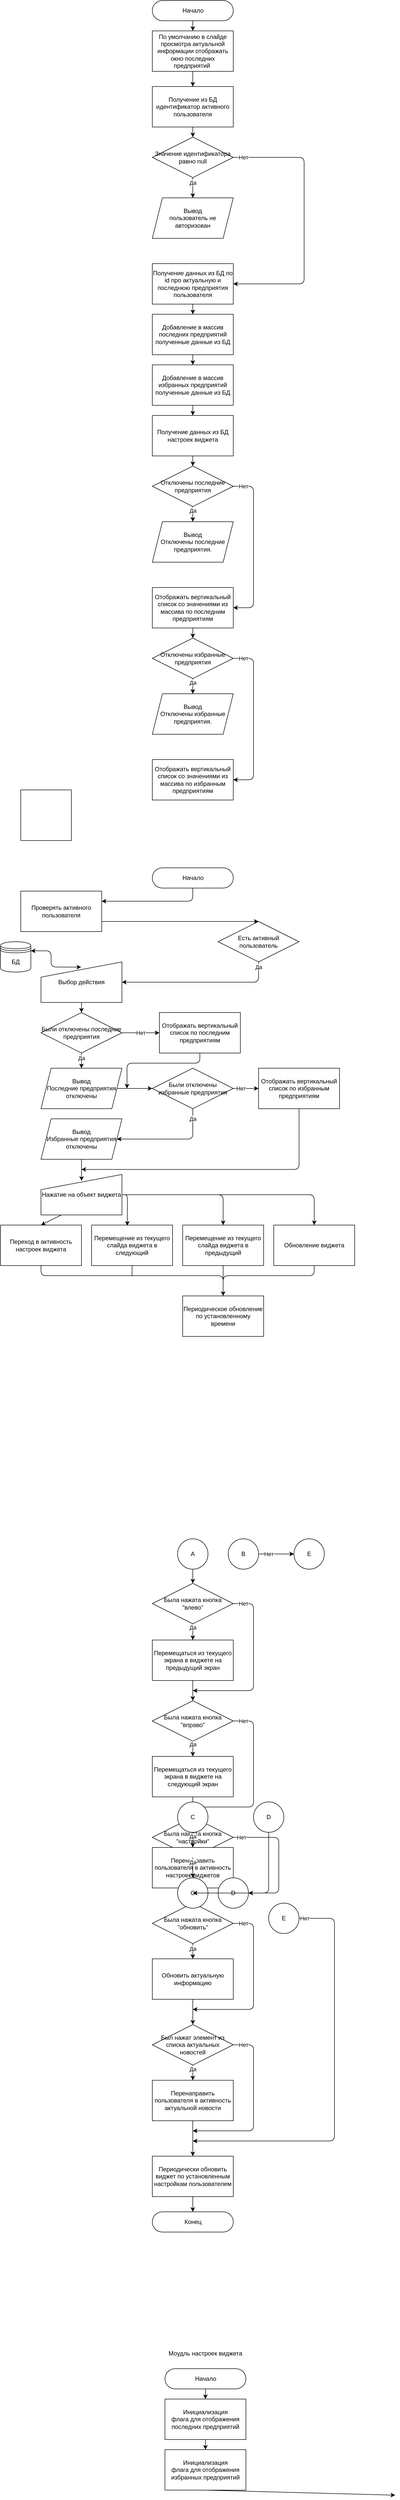 <mxfile version="14.5.8" type="github">
  <diagram id="v8FJ9KeOEFhYo0yKaHKQ" name="Page-1">
    <mxGraphModel dx="1038" dy="580" grid="1" gridSize="10" guides="1" tooltips="1" connect="1" arrows="1" fold="1" page="1" pageScale="1" pageWidth="827" pageHeight="1169" math="0" shadow="0">
      <root>
        <mxCell id="0" />
        <mxCell id="1" parent="0" />
        <mxCell id="jtxJzJimyHoa9bIYIyS_-1" value="Начало" style="html=1;dashed=0;whitespace=wrap;shape=mxgraph.dfd.start" parent="1" vertex="1">
          <mxGeometry x="320" y="40" width="160" height="40" as="geometry" />
        </mxCell>
        <mxCell id="jtxJzJimyHoa9bIYIyS_-3" value="" style="endArrow=classic;html=1;exitX=0.5;exitY=0.5;exitDx=0;exitDy=20;exitPerimeter=0;entryX=0.5;entryY=0;entryDx=0;entryDy=0;" parent="1" source="jtxJzJimyHoa9bIYIyS_-1" target="jtxJzJimyHoa9bIYIyS_-17" edge="1">
          <mxGeometry width="50" height="50" relative="1" as="geometry">
            <mxPoint x="390" y="220" as="sourcePoint" />
            <mxPoint x="400" y="130" as="targetPoint" />
          </mxGeometry>
        </mxCell>
        <mxCell id="jtxJzJimyHoa9bIYIyS_-4" value="Получение из БД идентификатор активного пользователя" style="rounded=0;whiteSpace=wrap;html=1;" parent="1" vertex="1">
          <mxGeometry x="320" y="210" width="160" height="80" as="geometry" />
        </mxCell>
        <mxCell id="jtxJzJimyHoa9bIYIyS_-5" value="Значение идентификатора равно null" style="rhombus;whiteSpace=wrap;html=1;" parent="1" vertex="1">
          <mxGeometry x="320" y="310" width="160" height="80" as="geometry" />
        </mxCell>
        <mxCell id="jtxJzJimyHoa9bIYIyS_-6" value="" style="endArrow=classic;html=1;exitX=0.5;exitY=1;exitDx=0;exitDy=0;entryX=0.5;entryY=0;entryDx=0;entryDy=0;" parent="1" source="jtxJzJimyHoa9bIYIyS_-4" target="jtxJzJimyHoa9bIYIyS_-5" edge="1">
          <mxGeometry width="50" height="50" relative="1" as="geometry">
            <mxPoint x="390" y="320" as="sourcePoint" />
            <mxPoint x="440" y="270" as="targetPoint" />
          </mxGeometry>
        </mxCell>
        <mxCell id="jtxJzJimyHoa9bIYIyS_-15" value="" style="endArrow=classic;html=1;exitX=0.5;exitY=1;exitDx=0;exitDy=0;entryX=0.5;entryY=0;entryDx=0;entryDy=0;" parent="1" source="jtxJzJimyHoa9bIYIyS_-5" target="jtxJzJimyHoa9bIYIyS_-20" edge="1">
          <mxGeometry relative="1" as="geometry">
            <mxPoint x="460" y="420" as="sourcePoint" />
            <mxPoint x="400" y="430" as="targetPoint" />
          </mxGeometry>
        </mxCell>
        <mxCell id="jtxJzJimyHoa9bIYIyS_-16" value="Да" style="edgeLabel;resizable=0;html=1;align=center;verticalAlign=middle;" parent="jtxJzJimyHoa9bIYIyS_-15" connectable="0" vertex="1">
          <mxGeometry relative="1" as="geometry">
            <mxPoint y="-10" as="offset" />
          </mxGeometry>
        </mxCell>
        <mxCell id="jtxJzJimyHoa9bIYIyS_-17" value="По умолчанию в слайде просмотра актуальной информации отображать окно последних предприятий&amp;nbsp;" style="rounded=0;whiteSpace=wrap;html=1;" parent="1" vertex="1">
          <mxGeometry x="320" y="100" width="160" height="80" as="geometry" />
        </mxCell>
        <mxCell id="jtxJzJimyHoa9bIYIyS_-18" value="" style="endArrow=classic;html=1;exitX=0.5;exitY=1;exitDx=0;exitDy=0;entryX=0.5;entryY=0;entryDx=0;entryDy=0;" parent="1" source="jtxJzJimyHoa9bIYIyS_-17" target="jtxJzJimyHoa9bIYIyS_-4" edge="1">
          <mxGeometry width="50" height="50" relative="1" as="geometry">
            <mxPoint x="390" y="280" as="sourcePoint" />
            <mxPoint x="440" y="230" as="targetPoint" />
          </mxGeometry>
        </mxCell>
        <mxCell id="jtxJzJimyHoa9bIYIyS_-20" value="Вывод&lt;br&gt;пользователь не авторизован" style="shape=parallelogram;perimeter=parallelogramPerimeter;whiteSpace=wrap;html=1;fixedSize=1;" parent="1" vertex="1">
          <mxGeometry x="320" y="430" width="160" height="80" as="geometry" />
        </mxCell>
        <mxCell id="jtxJzJimyHoa9bIYIyS_-21" value="Нет" style="endArrow=classic;html=1;exitX=1;exitY=0.5;exitDx=0;exitDy=0;entryX=1;entryY=0.5;entryDx=0;entryDy=0;" parent="1" source="jtxJzJimyHoa9bIYIyS_-5" target="jtxJzJimyHoa9bIYIyS_-22" edge="1">
          <mxGeometry x="-0.924" width="50" height="50" relative="1" as="geometry">
            <mxPoint x="620" y="330" as="sourcePoint" />
            <mxPoint x="500" y="610" as="targetPoint" />
            <Array as="points">
              <mxPoint x="620" y="350" />
              <mxPoint x="620" y="600" />
            </Array>
            <mxPoint as="offset" />
          </mxGeometry>
        </mxCell>
        <mxCell id="jtxJzJimyHoa9bIYIyS_-22" value="Получение данных из БД по id про актуальную и последнюю предприятия пользователя" style="rounded=0;whiteSpace=wrap;html=1;" parent="1" vertex="1">
          <mxGeometry x="320" y="560" width="160" height="80" as="geometry" />
        </mxCell>
        <mxCell id="jtxJzJimyHoa9bIYIyS_-23" value="Добавление в массив последних предприятий полученные данные из БД" style="rounded=0;whiteSpace=wrap;html=1;" parent="1" vertex="1">
          <mxGeometry x="320" y="660" width="160" height="80" as="geometry" />
        </mxCell>
        <mxCell id="jtxJzJimyHoa9bIYIyS_-24" value="" style="endArrow=classic;html=1;exitX=0.5;exitY=1;exitDx=0;exitDy=0;entryX=0.5;entryY=0;entryDx=0;entryDy=0;" parent="1" source="jtxJzJimyHoa9bIYIyS_-22" target="jtxJzJimyHoa9bIYIyS_-23" edge="1">
          <mxGeometry width="50" height="50" relative="1" as="geometry">
            <mxPoint x="390" y="730" as="sourcePoint" />
            <mxPoint x="440" y="680" as="targetPoint" />
          </mxGeometry>
        </mxCell>
        <mxCell id="jtxJzJimyHoa9bIYIyS_-25" value="Добавление в массив избранных предприятий полученные данные из БД" style="rounded=0;whiteSpace=wrap;html=1;" parent="1" vertex="1">
          <mxGeometry x="320" y="760" width="160" height="80" as="geometry" />
        </mxCell>
        <mxCell id="jtxJzJimyHoa9bIYIyS_-26" value="" style="endArrow=classic;html=1;exitX=0.5;exitY=1;exitDx=0;exitDy=0;entryX=0.5;entryY=0;entryDx=0;entryDy=0;" parent="1" source="jtxJzJimyHoa9bIYIyS_-23" target="jtxJzJimyHoa9bIYIyS_-25" edge="1">
          <mxGeometry width="50" height="50" relative="1" as="geometry">
            <mxPoint x="390" y="730" as="sourcePoint" />
            <mxPoint x="440" y="680" as="targetPoint" />
          </mxGeometry>
        </mxCell>
        <mxCell id="jtxJzJimyHoa9bIYIyS_-27" value="Получение данных из БД настроек виджета" style="rounded=0;whiteSpace=wrap;html=1;" parent="1" vertex="1">
          <mxGeometry x="320" y="860" width="160" height="80" as="geometry" />
        </mxCell>
        <mxCell id="jtxJzJimyHoa9bIYIyS_-28" value="" style="endArrow=classic;html=1;exitX=0.5;exitY=1;exitDx=0;exitDy=0;entryX=0.5;entryY=0;entryDx=0;entryDy=0;" parent="1" source="jtxJzJimyHoa9bIYIyS_-25" target="jtxJzJimyHoa9bIYIyS_-27" edge="1">
          <mxGeometry width="50" height="50" relative="1" as="geometry">
            <mxPoint x="390" y="820" as="sourcePoint" />
            <mxPoint x="440" y="770" as="targetPoint" />
          </mxGeometry>
        </mxCell>
        <mxCell id="jtxJzJimyHoa9bIYIyS_-29" value="Отключены последние предприятия" style="rhombus;whiteSpace=wrap;html=1;" parent="1" vertex="1">
          <mxGeometry x="320" y="960" width="160" height="80" as="geometry" />
        </mxCell>
        <mxCell id="jtxJzJimyHoa9bIYIyS_-30" value="" style="endArrow=classic;html=1;entryX=0.5;entryY=0;entryDx=0;entryDy=0;exitX=0.5;exitY=1;exitDx=0;exitDy=0;" parent="1" source="jtxJzJimyHoa9bIYIyS_-27" target="jtxJzJimyHoa9bIYIyS_-29" edge="1">
          <mxGeometry width="50" height="50" relative="1" as="geometry">
            <mxPoint x="390" y="920" as="sourcePoint" />
            <mxPoint x="440" y="870" as="targetPoint" />
          </mxGeometry>
        </mxCell>
        <mxCell id="jtxJzJimyHoa9bIYIyS_-31" value="Да" style="endArrow=classic;html=1;exitX=0.5;exitY=1;exitDx=0;exitDy=0;entryX=0.5;entryY=0;entryDx=0;entryDy=0;" parent="1" source="jtxJzJimyHoa9bIYIyS_-29" target="jtxJzJimyHoa9bIYIyS_-32" edge="1">
          <mxGeometry x="-0.5" width="50" height="50" relative="1" as="geometry">
            <mxPoint x="390" y="1120" as="sourcePoint" />
            <mxPoint x="400" y="1070" as="targetPoint" />
            <mxPoint as="offset" />
          </mxGeometry>
        </mxCell>
        <mxCell id="jtxJzJimyHoa9bIYIyS_-32" value="Вывод&lt;br&gt;Отключены последние предприятия." style="shape=parallelogram;perimeter=parallelogramPerimeter;whiteSpace=wrap;html=1;fixedSize=1;" parent="1" vertex="1">
          <mxGeometry x="320" y="1070" width="160" height="80" as="geometry" />
        </mxCell>
        <mxCell id="jtxJzJimyHoa9bIYIyS_-34" value="Нет" style="endArrow=classic;html=1;exitX=1;exitY=0.5;exitDx=0;exitDy=0;entryX=1;entryY=0.5;entryDx=0;entryDy=0;" parent="1" source="jtxJzJimyHoa9bIYIyS_-29" target="jtxJzJimyHoa9bIYIyS_-35" edge="1">
          <mxGeometry x="-0.875" width="50" height="50" relative="1" as="geometry">
            <mxPoint x="390" y="1200" as="sourcePoint" />
            <mxPoint x="570" y="1200" as="targetPoint" />
            <Array as="points">
              <mxPoint x="520" y="1000" />
              <mxPoint x="520" y="1240" />
            </Array>
            <mxPoint as="offset" />
          </mxGeometry>
        </mxCell>
        <mxCell id="jtxJzJimyHoa9bIYIyS_-35" value="Отображать вертикальный список со значениями из массива по последним предприятиям" style="rounded=0;whiteSpace=wrap;html=1;" parent="1" vertex="1">
          <mxGeometry x="320" y="1200" width="160" height="80" as="geometry" />
        </mxCell>
        <mxCell id="jtxJzJimyHoa9bIYIyS_-36" value="Отключены избранные предприятия" style="rhombus;whiteSpace=wrap;html=1;" parent="1" vertex="1">
          <mxGeometry x="320" y="1300" width="160" height="80" as="geometry" />
        </mxCell>
        <mxCell id="jtxJzJimyHoa9bIYIyS_-37" value="Да" style="endArrow=classic;html=1;exitX=0.5;exitY=1;exitDx=0;exitDy=0;entryX=0.5;entryY=0;entryDx=0;entryDy=0;" parent="1" source="jtxJzJimyHoa9bIYIyS_-36" target="jtxJzJimyHoa9bIYIyS_-38" edge="1">
          <mxGeometry x="-0.5" width="50" height="50" relative="1" as="geometry">
            <mxPoint x="384" y="1460" as="sourcePoint" />
            <mxPoint x="394" y="1410" as="targetPoint" />
            <mxPoint as="offset" />
          </mxGeometry>
        </mxCell>
        <mxCell id="jtxJzJimyHoa9bIYIyS_-38" value="Вывод&lt;br&gt;Отключены избранные предприятия." style="shape=parallelogram;perimeter=parallelogramPerimeter;whiteSpace=wrap;html=1;fixedSize=1;" parent="1" vertex="1">
          <mxGeometry x="320" y="1410" width="160" height="80" as="geometry" />
        </mxCell>
        <mxCell id="jtxJzJimyHoa9bIYIyS_-39" value="Нет" style="endArrow=classic;html=1;exitX=1;exitY=0.5;exitDx=0;exitDy=0;entryX=1;entryY=0.5;entryDx=0;entryDy=0;" parent="1" source="jtxJzJimyHoa9bIYIyS_-36" target="jtxJzJimyHoa9bIYIyS_-40" edge="1">
          <mxGeometry x="-0.875" width="50" height="50" relative="1" as="geometry">
            <mxPoint x="384" y="1540" as="sourcePoint" />
            <mxPoint x="564" y="1540" as="targetPoint" />
            <Array as="points">
              <mxPoint x="520" y="1340" />
              <mxPoint x="520" y="1580" />
            </Array>
            <mxPoint as="offset" />
          </mxGeometry>
        </mxCell>
        <mxCell id="jtxJzJimyHoa9bIYIyS_-40" value="Отображать вертикальный список со значениями из массива по избранным предприятиям" style="rounded=0;whiteSpace=wrap;html=1;" parent="1" vertex="1">
          <mxGeometry x="320" y="1540" width="160" height="80" as="geometry" />
        </mxCell>
        <mxCell id="jtxJzJimyHoa9bIYIyS_-42" value="" style="endArrow=classic;html=1;exitX=0.5;exitY=1;exitDx=0;exitDy=0;entryX=0.5;entryY=0;entryDx=0;entryDy=0;" parent="1" source="jtxJzJimyHoa9bIYIyS_-35" target="jtxJzJimyHoa9bIYIyS_-36" edge="1">
          <mxGeometry width="50" height="50" relative="1" as="geometry">
            <mxPoint x="390" y="1210" as="sourcePoint" />
            <mxPoint x="440" y="1160" as="targetPoint" />
          </mxGeometry>
        </mxCell>
        <mxCell id="ldOHBHb1seFjtn3JPX3D-1" value="Начало" style="html=1;dashed=0;whitespace=wrap;shape=mxgraph.dfd.start" parent="1" vertex="1">
          <mxGeometry x="320" y="1754" width="160" height="40" as="geometry" />
        </mxCell>
        <mxCell id="ldOHBHb1seFjtn3JPX3D-2" value="" style="endArrow=classic;html=1;exitX=0.5;exitY=0.5;exitDx=0;exitDy=20;exitPerimeter=0;entryX=1;entryY=0.25;entryDx=0;entryDy=0;" parent="1" source="ldOHBHb1seFjtn3JPX3D-1" target="ldOHBHb1seFjtn3JPX3D-3" edge="1">
          <mxGeometry width="50" height="50" relative="1" as="geometry">
            <mxPoint x="390" y="2040" as="sourcePoint" />
            <mxPoint x="400" y="1820" as="targetPoint" />
            <Array as="points">
              <mxPoint x="400" y="1820" />
            </Array>
          </mxGeometry>
        </mxCell>
        <mxCell id="ldOHBHb1seFjtn3JPX3D-3" value="Проверять активного пользователя" style="rounded=0;whiteSpace=wrap;html=1;" parent="1" vertex="1">
          <mxGeometry x="60" y="1800" width="160" height="80" as="geometry" />
        </mxCell>
        <mxCell id="ldOHBHb1seFjtn3JPX3D-4" value="Есть активный пользователь" style="rhombus;whiteSpace=wrap;html=1;" parent="1" vertex="1">
          <mxGeometry x="450" y="1860" width="160" height="80" as="geometry" />
        </mxCell>
        <mxCell id="ldOHBHb1seFjtn3JPX3D-5" value="" style="endArrow=classic;html=1;exitX=1;exitY=0.75;exitDx=0;exitDy=0;entryX=0.5;entryY=0;entryDx=0;entryDy=0;" parent="1" source="ldOHBHb1seFjtn3JPX3D-3" target="ldOHBHb1seFjtn3JPX3D-4" edge="1">
          <mxGeometry width="50" height="50" relative="1" as="geometry">
            <mxPoint x="350" y="2020" as="sourcePoint" />
            <mxPoint x="400" y="1970" as="targetPoint" />
          </mxGeometry>
        </mxCell>
        <mxCell id="ldOHBHb1seFjtn3JPX3D-6" value="Да" style="endArrow=classic;html=1;exitX=0.5;exitY=1;exitDx=0;exitDy=0;entryX=1;entryY=0.5;entryDx=0;entryDy=0;" parent="1" source="ldOHBHb1seFjtn3JPX3D-4" target="ldOHBHb1seFjtn3JPX3D-86" edge="1">
          <mxGeometry x="-0.935" width="50" height="50" relative="1" as="geometry">
            <mxPoint x="350" y="2120" as="sourcePoint" />
            <mxPoint x="530" y="1970" as="targetPoint" />
            <Array as="points">
              <mxPoint x="530" y="1980" />
            </Array>
            <mxPoint as="offset" />
          </mxGeometry>
        </mxCell>
        <mxCell id="ldOHBHb1seFjtn3JPX3D-14" value="Была нажата кнопка &quot;влево&quot;" style="rhombus;whiteSpace=wrap;html=1;" parent="1" vertex="1">
          <mxGeometry x="320" y="3168" width="160" height="80" as="geometry" />
        </mxCell>
        <mxCell id="ldOHBHb1seFjtn3JPX3D-17" value="Да" style="endArrow=classic;html=1;exitX=0.5;exitY=1;exitDx=0;exitDy=0;entryX=0.5;entryY=0;entryDx=0;entryDy=0;" parent="1" source="ldOHBHb1seFjtn3JPX3D-14" target="ldOHBHb1seFjtn3JPX3D-18" edge="1">
          <mxGeometry x="-0.6" width="50" height="50" relative="1" as="geometry">
            <mxPoint x="410" y="3150" as="sourcePoint" />
            <mxPoint x="400" y="3280" as="targetPoint" />
            <mxPoint as="offset" />
          </mxGeometry>
        </mxCell>
        <mxCell id="ldOHBHb1seFjtn3JPX3D-18" value="Перемещаться из текущего экрана в виджете на предыдущий экран" style="rounded=0;whiteSpace=wrap;html=1;" parent="1" vertex="1">
          <mxGeometry x="320" y="3280" width="160" height="80" as="geometry" />
        </mxCell>
        <mxCell id="ldOHBHb1seFjtn3JPX3D-20" value="Нет" style="endArrow=classic;html=1;exitX=1;exitY=0.5;exitDx=0;exitDy=0;" parent="1" source="ldOHBHb1seFjtn3JPX3D-14" edge="1">
          <mxGeometry x="-0.883" width="50" height="50" relative="1" as="geometry">
            <mxPoint x="350" y="3480" as="sourcePoint" />
            <mxPoint x="400" y="3380" as="targetPoint" />
            <Array as="points">
              <mxPoint x="520" y="3208" />
              <mxPoint x="520" y="3380" />
            </Array>
            <mxPoint as="offset" />
          </mxGeometry>
        </mxCell>
        <mxCell id="ldOHBHb1seFjtn3JPX3D-21" value="" style="endArrow=classic;html=1;exitX=0.5;exitY=1;exitDx=0;exitDy=0;entryX=0.5;entryY=0;entryDx=0;entryDy=0;" parent="1" source="ldOHBHb1seFjtn3JPX3D-18" target="ldOHBHb1seFjtn3JPX3D-22" edge="1">
          <mxGeometry width="50" height="50" relative="1" as="geometry">
            <mxPoint x="350" y="3480" as="sourcePoint" />
            <mxPoint x="400" y="3410" as="targetPoint" />
          </mxGeometry>
        </mxCell>
        <mxCell id="ldOHBHb1seFjtn3JPX3D-22" value="Была нажата кнопка &quot;вправо&quot;" style="rhombus;whiteSpace=wrap;html=1;" parent="1" vertex="1">
          <mxGeometry x="320" y="3400" width="160" height="80" as="geometry" />
        </mxCell>
        <mxCell id="ldOHBHb1seFjtn3JPX3D-23" value="Да" style="endArrow=classic;html=1;exitX=0.5;exitY=1;exitDx=0;exitDy=0;entryX=0.5;entryY=0;entryDx=0;entryDy=0;" parent="1" source="ldOHBHb1seFjtn3JPX3D-22" target="ldOHBHb1seFjtn3JPX3D-24" edge="1">
          <mxGeometry x="-0.6" width="50" height="50" relative="1" as="geometry">
            <mxPoint x="410" y="3258" as="sourcePoint" />
            <mxPoint x="400" y="3510" as="targetPoint" />
            <mxPoint as="offset" />
          </mxGeometry>
        </mxCell>
        <mxCell id="ldOHBHb1seFjtn3JPX3D-24" value="Перемещаться из текущего экрана в виджете на следующий экран" style="rounded=0;whiteSpace=wrap;html=1;" parent="1" vertex="1">
          <mxGeometry x="320" y="3510" width="160" height="80" as="geometry" />
        </mxCell>
        <mxCell id="ldOHBHb1seFjtn3JPX3D-25" value="Нет" style="endArrow=classic;html=1;exitX=1;exitY=0.5;exitDx=0;exitDy=0;" parent="1" source="ldOHBHb1seFjtn3JPX3D-22" edge="1">
          <mxGeometry x="-0.883" width="50" height="50" relative="1" as="geometry">
            <mxPoint x="494" y="3560" as="sourcePoint" />
            <mxPoint x="400" y="3610" as="targetPoint" />
            <Array as="points">
              <mxPoint x="520" y="3440" />
              <mxPoint x="520" y="3610" />
            </Array>
            <mxPoint as="offset" />
          </mxGeometry>
        </mxCell>
        <mxCell id="ldOHBHb1seFjtn3JPX3D-26" value="" style="endArrow=classic;html=1;exitX=0.5;exitY=1;exitDx=0;exitDy=0;entryX=0.5;entryY=0;entryDx=0;entryDy=0;" parent="1" source="ldOHBHb1seFjtn3JPX3D-24" target="ldOHBHb1seFjtn3JPX3D-27" edge="1">
          <mxGeometry width="50" height="50" relative="1" as="geometry">
            <mxPoint x="414" y="3700" as="sourcePoint" />
            <mxPoint x="400" y="3630" as="targetPoint" />
          </mxGeometry>
        </mxCell>
        <mxCell id="ldOHBHb1seFjtn3JPX3D-27" value="Была нажата кнопка &quot;настройки&quot;" style="rhombus;whiteSpace=wrap;html=1;" parent="1" vertex="1">
          <mxGeometry x="320" y="3630" width="160" height="80" as="geometry" />
        </mxCell>
        <mxCell id="ldOHBHb1seFjtn3JPX3D-28" value="Да" style="endArrow=classic;html=1;entryX=0.5;entryY=0;entryDx=0;entryDy=0;exitX=0.5;exitY=1;exitDx=0;exitDy=0;" parent="1" source="ldOHBHb1seFjtn3JPX3D-71" target="ldOHBHb1seFjtn3JPX3D-29" edge="1">
          <mxGeometry x="-0.5" width="50" height="50" relative="1" as="geometry">
            <mxPoint x="400" y="3620" as="sourcePoint" />
            <mxPoint x="400" y="3470" as="targetPoint" />
            <mxPoint as="offset" />
          </mxGeometry>
        </mxCell>
        <mxCell id="ldOHBHb1seFjtn3JPX3D-29" value="Перенаправить пользователя в активность настроек виджетов" style="rounded=0;whiteSpace=wrap;html=1;" parent="1" vertex="1">
          <mxGeometry x="320" y="3690" width="160" height="80" as="geometry" />
        </mxCell>
        <mxCell id="ldOHBHb1seFjtn3JPX3D-30" value="Нет" style="endArrow=classic;html=1;exitX=1;exitY=0.5;exitDx=0;exitDy=0;entryX=1;entryY=0.5;entryDx=0;entryDy=0;" parent="1" source="ldOHBHb1seFjtn3JPX3D-27" target="ldOHBHb1seFjtn3JPX3D-70" edge="1">
          <mxGeometry x="-0.879" width="50" height="50" relative="1" as="geometry">
            <mxPoint x="350" y="3900" as="sourcePoint" />
            <mxPoint x="560" y="3850" as="targetPoint" />
            <Array as="points">
              <mxPoint x="570" y="3670" />
              <mxPoint x="570" y="3780" />
            </Array>
            <mxPoint as="offset" />
          </mxGeometry>
        </mxCell>
        <mxCell id="ldOHBHb1seFjtn3JPX3D-33" value="Была нажата кнопка &quot;обновить&quot;" style="rhombus;whiteSpace=wrap;html=1;" parent="1" vertex="1">
          <mxGeometry x="320" y="3800" width="160" height="80" as="geometry" />
        </mxCell>
        <mxCell id="ldOHBHb1seFjtn3JPX3D-34" value="Да" style="endArrow=classic;html=1;exitX=0.5;exitY=1;exitDx=0;exitDy=0;entryX=0.5;entryY=0;entryDx=0;entryDy=0;" parent="1" source="ldOHBHb1seFjtn3JPX3D-33" target="ldOHBHb1seFjtn3JPX3D-35" edge="1">
          <mxGeometry x="-0.333" width="50" height="50" relative="1" as="geometry">
            <mxPoint x="350" y="3930" as="sourcePoint" />
            <mxPoint x="400" y="3930" as="targetPoint" />
            <mxPoint as="offset" />
          </mxGeometry>
        </mxCell>
        <mxCell id="ldOHBHb1seFjtn3JPX3D-35" value="Обновить актуальную информацию" style="rounded=0;whiteSpace=wrap;html=1;" parent="1" vertex="1">
          <mxGeometry x="320" y="3910" width="160" height="80" as="geometry" />
        </mxCell>
        <mxCell id="ldOHBHb1seFjtn3JPX3D-36" value="" style="endArrow=classic;html=1;exitX=0.5;exitY=1;exitDx=0;exitDy=0;entryX=0.5;entryY=0;entryDx=0;entryDy=0;" parent="1" source="ldOHBHb1seFjtn3JPX3D-35" target="ldOHBHb1seFjtn3JPX3D-38" edge="1">
          <mxGeometry width="50" height="50" relative="1" as="geometry">
            <mxPoint x="350" y="4040" as="sourcePoint" />
            <mxPoint x="400" y="4040" as="targetPoint" />
          </mxGeometry>
        </mxCell>
        <mxCell id="ldOHBHb1seFjtn3JPX3D-37" value="Нет" style="endArrow=classic;html=1;exitX=1;exitY=0.5;exitDx=0;exitDy=0;" parent="1" source="ldOHBHb1seFjtn3JPX3D-33" edge="1">
          <mxGeometry x="-0.879" width="50" height="50" relative="1" as="geometry">
            <mxPoint x="590" y="3975" as="sourcePoint" />
            <mxPoint x="400" y="4010" as="targetPoint" />
            <Array as="points">
              <mxPoint x="520" y="3840" />
              <mxPoint x="520" y="4010" />
            </Array>
            <mxPoint as="offset" />
          </mxGeometry>
        </mxCell>
        <mxCell id="ldOHBHb1seFjtn3JPX3D-38" value="Был нажат элемент из списка актуальных новостей" style="rhombus;whiteSpace=wrap;html=1;" parent="1" vertex="1">
          <mxGeometry x="320" y="4040" width="160" height="80" as="geometry" />
        </mxCell>
        <mxCell id="ldOHBHb1seFjtn3JPX3D-39" value="Да" style="endArrow=classic;html=1;exitX=0.5;exitY=1;exitDx=0;exitDy=0;entryX=0.5;entryY=0;entryDx=0;entryDy=0;" parent="1" source="ldOHBHb1seFjtn3JPX3D-38" target="ldOHBHb1seFjtn3JPX3D-40" edge="1">
          <mxGeometry x="-0.5" width="50" height="50" relative="1" as="geometry">
            <mxPoint x="350" y="4130" as="sourcePoint" />
            <mxPoint x="400" y="4160" as="targetPoint" />
            <mxPoint as="offset" />
          </mxGeometry>
        </mxCell>
        <mxCell id="ldOHBHb1seFjtn3JPX3D-40" value="Перенаправить пользователя в активность актуальной новости" style="rounded=0;whiteSpace=wrap;html=1;" parent="1" vertex="1">
          <mxGeometry x="320" y="4150" width="160" height="80" as="geometry" />
        </mxCell>
        <mxCell id="ldOHBHb1seFjtn3JPX3D-41" value="" style="endArrow=classic;html=1;exitX=0.5;exitY=1;exitDx=0;exitDy=0;entryX=0.5;entryY=0;entryDx=0;entryDy=0;" parent="1" source="ldOHBHb1seFjtn3JPX3D-40" target="ldOHBHb1seFjtn3JPX3D-44" edge="1">
          <mxGeometry width="50" height="50" relative="1" as="geometry">
            <mxPoint x="350" y="4200" as="sourcePoint" />
            <mxPoint x="400" y="4300" as="targetPoint" />
          </mxGeometry>
        </mxCell>
        <mxCell id="ldOHBHb1seFjtn3JPX3D-42" value="Нет" style="endArrow=classic;html=1;exitX=1;exitY=0.5;exitDx=0;exitDy=0;" parent="1" source="ldOHBHb1seFjtn3JPX3D-38" edge="1">
          <mxGeometry x="-0.879" width="50" height="50" relative="1" as="geometry">
            <mxPoint x="590" y="4170" as="sourcePoint" />
            <mxPoint x="400" y="4250" as="targetPoint" />
            <Array as="points">
              <mxPoint x="520" y="4080" />
              <mxPoint x="520" y="4250" />
            </Array>
            <mxPoint as="offset" />
          </mxGeometry>
        </mxCell>
        <mxCell id="ldOHBHb1seFjtn3JPX3D-43" value="Нет" style="endArrow=classic;html=1;exitX=1;exitY=0.5;exitDx=0;exitDy=0;" parent="1" source="ldOHBHb1seFjtn3JPX3D-75" edge="1">
          <mxGeometry x="-0.974" width="50" height="50" relative="1" as="geometry">
            <mxPoint x="540" y="3790" as="sourcePoint" />
            <mxPoint x="400" y="4270" as="targetPoint" />
            <Array as="points">
              <mxPoint x="680" y="3830" />
              <mxPoint x="680" y="4270" />
            </Array>
            <mxPoint as="offset" />
          </mxGeometry>
        </mxCell>
        <mxCell id="ldOHBHb1seFjtn3JPX3D-44" value="Периодически обновить виджет по установленным настройкам пользователем" style="rounded=0;whiteSpace=wrap;html=1;" parent="1" vertex="1">
          <mxGeometry x="320" y="4300" width="160" height="80" as="geometry" />
        </mxCell>
        <mxCell id="ldOHBHb1seFjtn3JPX3D-45" value="" style="endArrow=classic;html=1;exitX=0.5;exitY=1;exitDx=0;exitDy=0;entryX=0.5;entryY=0.5;entryDx=0;entryDy=-20;entryPerimeter=0;" parent="1" source="ldOHBHb1seFjtn3JPX3D-44" target="ldOHBHb1seFjtn3JPX3D-46" edge="1">
          <mxGeometry width="50" height="50" relative="1" as="geometry">
            <mxPoint x="400" y="4390" as="sourcePoint" />
            <mxPoint x="400" y="4420" as="targetPoint" />
          </mxGeometry>
        </mxCell>
        <mxCell id="ldOHBHb1seFjtn3JPX3D-46" value="Конец" style="html=1;dashed=0;whitespace=wrap;shape=mxgraph.dfd.start" parent="1" vertex="1">
          <mxGeometry x="320" y="4410" width="160" height="40" as="geometry" />
        </mxCell>
        <mxCell id="ldOHBHb1seFjtn3JPX3D-48" value="A" style="ellipse;whiteSpace=wrap;html=1;" parent="1" vertex="1">
          <mxGeometry x="370" y="3080" width="60" height="60" as="geometry" />
        </mxCell>
        <mxCell id="ldOHBHb1seFjtn3JPX3D-49" value="" style="endArrow=classic;html=1;entryX=0.5;entryY=0;entryDx=0;entryDy=0;exitX=0.5;exitY=1;exitDx=0;exitDy=0;" parent="1" source="ldOHBHb1seFjtn3JPX3D-48" target="ldOHBHb1seFjtn3JPX3D-14" edge="1">
          <mxGeometry width="50" height="50" relative="1" as="geometry">
            <mxPoint x="280" y="2990" as="sourcePoint" />
            <mxPoint x="330" y="2940" as="targetPoint" />
          </mxGeometry>
        </mxCell>
        <mxCell id="ldOHBHb1seFjtn3JPX3D-52" value="B" style="ellipse;whiteSpace=wrap;html=1;" parent="1" vertex="1">
          <mxGeometry x="470" y="3080" width="60" height="60" as="geometry" />
        </mxCell>
        <mxCell id="ldOHBHb1seFjtn3JPX3D-55" value="" style="endArrow=classic;html=1;exitX=0.5;exitY=1;exitDx=0;exitDy=0;entryX=0.5;entryY=0;entryDx=0;entryDy=0;" parent="1" source="ldOHBHb1seFjtn3JPX3D-29" target="ldOHBHb1seFjtn3JPX3D-33" edge="1">
          <mxGeometry width="50" height="50" relative="1" as="geometry">
            <mxPoint x="300" y="3610" as="sourcePoint" />
            <mxPoint x="400" y="3590" as="targetPoint" />
          </mxGeometry>
        </mxCell>
        <mxCell id="ldOHBHb1seFjtn3JPX3D-62" value="" style="whiteSpace=wrap;html=1;aspect=fixed;" parent="1" vertex="1">
          <mxGeometry x="60" y="1600" width="100" height="100" as="geometry" />
        </mxCell>
        <mxCell id="ldOHBHb1seFjtn3JPX3D-68" value="Да" style="endArrow=classic;html=1;exitX=0.5;exitY=1;exitDx=0;exitDy=0;entryX=0.5;entryY=0;entryDx=0;entryDy=0;" parent="1" source="ldOHBHb1seFjtn3JPX3D-27" target="ldOHBHb1seFjtn3JPX3D-69" edge="1">
          <mxGeometry x="-0.5" width="50" height="50" relative="1" as="geometry">
            <mxPoint x="530" y="3890" as="sourcePoint" />
            <mxPoint x="400" y="3740" as="targetPoint" />
            <mxPoint y="-1" as="offset" />
          </mxGeometry>
        </mxCell>
        <mxCell id="ldOHBHb1seFjtn3JPX3D-69" value="C" style="ellipse;whiteSpace=wrap;html=1;" parent="1" vertex="1">
          <mxGeometry x="370" y="3750" width="60" height="60" as="geometry" />
        </mxCell>
        <mxCell id="ldOHBHb1seFjtn3JPX3D-70" value="D" style="ellipse;whiteSpace=wrap;html=1;" parent="1" vertex="1">
          <mxGeometry x="450" y="3750" width="60" height="60" as="geometry" />
        </mxCell>
        <mxCell id="ldOHBHb1seFjtn3JPX3D-71" value="C" style="ellipse;whiteSpace=wrap;html=1;" parent="1" vertex="1">
          <mxGeometry x="370" y="3600" width="60" height="60" as="geometry" />
        </mxCell>
        <mxCell id="ldOHBHb1seFjtn3JPX3D-72" value="D" style="ellipse;whiteSpace=wrap;html=1;" parent="1" vertex="1">
          <mxGeometry x="520" y="3600" width="60" height="60" as="geometry" />
        </mxCell>
        <mxCell id="ldOHBHb1seFjtn3JPX3D-73" value="" style="endArrow=classic;html=1;exitX=0.5;exitY=1;exitDx=0;exitDy=0;" parent="1" source="ldOHBHb1seFjtn3JPX3D-72" edge="1">
          <mxGeometry width="50" height="50" relative="1" as="geometry">
            <mxPoint x="530" y="3690" as="sourcePoint" />
            <mxPoint x="400" y="3780" as="targetPoint" />
            <Array as="points">
              <mxPoint x="550" y="3780" />
            </Array>
          </mxGeometry>
        </mxCell>
        <mxCell id="ldOHBHb1seFjtn3JPX3D-74" value="E" style="ellipse;whiteSpace=wrap;html=1;" parent="1" vertex="1">
          <mxGeometry x="600" y="3080" width="60" height="60" as="geometry" />
        </mxCell>
        <mxCell id="ldOHBHb1seFjtn3JPX3D-75" value="E" style="ellipse;whiteSpace=wrap;html=1;" parent="1" vertex="1">
          <mxGeometry x="550" y="3800" width="60" height="60" as="geometry" />
        </mxCell>
        <mxCell id="ldOHBHb1seFjtn3JPX3D-77" value="Нет" style="endArrow=classic;html=1;exitX=1;exitY=0.5;exitDx=0;exitDy=0;entryX=0;entryY=0.5;entryDx=0;entryDy=0;" parent="1" source="ldOHBHb1seFjtn3JPX3D-52" target="ldOHBHb1seFjtn3JPX3D-74" edge="1">
          <mxGeometry x="-0.429" width="50" height="50" relative="1" as="geometry">
            <mxPoint x="530" y="2990" as="sourcePoint" />
            <mxPoint x="580" y="2940" as="targetPoint" />
            <mxPoint as="offset" />
          </mxGeometry>
        </mxCell>
        <mxCell id="ldOHBHb1seFjtn3JPX3D-78" value="Моудль настроек виджета" style="text;html=1;strokeColor=none;fillColor=none;align=center;verticalAlign=middle;whiteSpace=wrap;rounded=0;" parent="1" vertex="1">
          <mxGeometry x="300" y="4680" width="250" height="20" as="geometry" />
        </mxCell>
        <mxCell id="ldOHBHb1seFjtn3JPX3D-79" value="Начало" style="html=1;dashed=0;whitespace=wrap;shape=mxgraph.dfd.start" parent="1" vertex="1">
          <mxGeometry x="345" y="4720" width="160" height="40" as="geometry" />
        </mxCell>
        <mxCell id="ldOHBHb1seFjtn3JPX3D-80" value="" style="endArrow=classic;html=1;exitX=0.5;exitY=0.5;exitDx=0;exitDy=20;exitPerimeter=0;entryX=0.5;entryY=0;entryDx=0;entryDy=0;" parent="1" source="ldOHBHb1seFjtn3JPX3D-79" target="ldOHBHb1seFjtn3JPX3D-81" edge="1">
          <mxGeometry width="50" height="50" relative="1" as="geometry">
            <mxPoint x="425" y="4870" as="sourcePoint" />
            <mxPoint x="425" y="4790" as="targetPoint" />
          </mxGeometry>
        </mxCell>
        <mxCell id="ldOHBHb1seFjtn3JPX3D-81" value="Инициализация&lt;br&gt;флага для отображения последних предприятий" style="rounded=0;whiteSpace=wrap;html=1;" parent="1" vertex="1">
          <mxGeometry x="345" y="4780" width="160" height="80" as="geometry" />
        </mxCell>
        <mxCell id="ldOHBHb1seFjtn3JPX3D-82" value="Инициализация&lt;br&gt;флага для отображения избранных предприятий" style="rounded=0;whiteSpace=wrap;html=1;" parent="1" vertex="1">
          <mxGeometry x="345" y="4880" width="160" height="80" as="geometry" />
        </mxCell>
        <mxCell id="ldOHBHb1seFjtn3JPX3D-83" value="" style="endArrow=classic;html=1;exitX=0.5;exitY=1;exitDx=0;exitDy=0;entryX=0.5;entryY=0;entryDx=0;entryDy=0;" parent="1" source="ldOHBHb1seFjtn3JPX3D-81" target="ldOHBHb1seFjtn3JPX3D-82" edge="1">
          <mxGeometry width="50" height="50" relative="1" as="geometry">
            <mxPoint x="400" y="4950" as="sourcePoint" />
            <mxPoint x="450" y="4900" as="targetPoint" />
          </mxGeometry>
        </mxCell>
        <mxCell id="ldOHBHb1seFjtn3JPX3D-84" value="" style="endArrow=classic;html=1;exitX=0.5;exitY=1;exitDx=0;exitDy=0;" parent="1" source="ldOHBHb1seFjtn3JPX3D-82" edge="1">
          <mxGeometry width="50" height="50" relative="1" as="geometry">
            <mxPoint x="400" y="5030" as="sourcePoint" />
            <mxPoint x="800" y="4970" as="targetPoint" />
          </mxGeometry>
        </mxCell>
        <mxCell id="ldOHBHb1seFjtn3JPX3D-85" value="БД" style="shape=datastore;whiteSpace=wrap;html=1;" parent="1" vertex="1">
          <mxGeometry x="20" y="1900" width="60" height="60" as="geometry" />
        </mxCell>
        <mxCell id="ldOHBHb1seFjtn3JPX3D-86" value="Выбор действия" style="shape=manualInput;whiteSpace=wrap;html=1;" parent="1" vertex="1">
          <mxGeometry x="100" y="1940" width="160" height="80" as="geometry" />
        </mxCell>
        <mxCell id="ldOHBHb1seFjtn3JPX3D-87" value="" style="endArrow=classic;startArrow=classic;html=1;exitX=1;exitY=0.3;exitDx=0;exitDy=0;entryX=0.496;entryY=0.128;entryDx=0;entryDy=0;entryPerimeter=0;" parent="1" source="ldOHBHb1seFjtn3JPX3D-85" target="ldOHBHb1seFjtn3JPX3D-86" edge="1">
          <mxGeometry width="50" height="50" relative="1" as="geometry">
            <mxPoint x="400" y="1930" as="sourcePoint" />
            <mxPoint x="450" y="1880" as="targetPoint" />
            <Array as="points">
              <mxPoint x="120" y="1918" />
              <mxPoint x="120" y="1950" />
            </Array>
          </mxGeometry>
        </mxCell>
        <mxCell id="ldOHBHb1seFjtn3JPX3D-88" value="Были отключены последние предприятия" style="rhombus;whiteSpace=wrap;html=1;" parent="1" vertex="1">
          <mxGeometry x="100" y="2040" width="160" height="80" as="geometry" />
        </mxCell>
        <mxCell id="ldOHBHb1seFjtn3JPX3D-89" value="" style="endArrow=classic;html=1;exitX=0.5;exitY=1;exitDx=0;exitDy=0;entryX=0.5;entryY=0;entryDx=0;entryDy=0;" parent="1" source="ldOHBHb1seFjtn3JPX3D-86" target="ldOHBHb1seFjtn3JPX3D-88" edge="1">
          <mxGeometry width="50" height="50" relative="1" as="geometry">
            <mxPoint x="400" y="2030" as="sourcePoint" />
            <mxPoint x="450" y="1980" as="targetPoint" />
          </mxGeometry>
        </mxCell>
        <mxCell id="ldOHBHb1seFjtn3JPX3D-90" value="Нет" style="endArrow=classic;html=1;exitX=1;exitY=0.5;exitDx=0;exitDy=0;entryX=0;entryY=0.5;entryDx=0;entryDy=0;" parent="1" source="ldOHBHb1seFjtn3JPX3D-88" target="ldOHBHb1seFjtn3JPX3D-91" edge="1">
          <mxGeometry width="50" height="50" relative="1" as="geometry">
            <mxPoint x="400" y="2060" as="sourcePoint" />
            <mxPoint x="450" y="2010" as="targetPoint" />
          </mxGeometry>
        </mxCell>
        <mxCell id="ldOHBHb1seFjtn3JPX3D-91" value="Отображать вертикальный список по последним предприятиям" style="rounded=0;whiteSpace=wrap;html=1;" parent="1" vertex="1">
          <mxGeometry x="334" y="2040" width="160" height="80" as="geometry" />
        </mxCell>
        <mxCell id="ldOHBHb1seFjtn3JPX3D-92" value="Да" style="endArrow=classic;html=1;exitX=0.5;exitY=1;exitDx=0;exitDy=0;" parent="1" source="ldOHBHb1seFjtn3JPX3D-88" target="ldOHBHb1seFjtn3JPX3D-93" edge="1">
          <mxGeometry x="-0.333" width="50" height="50" relative="1" as="geometry">
            <mxPoint x="400" y="2150" as="sourcePoint" />
            <mxPoint x="180" y="2150" as="targetPoint" />
            <mxPoint as="offset" />
          </mxGeometry>
        </mxCell>
        <mxCell id="ldOHBHb1seFjtn3JPX3D-93" value="Вывод&lt;br&gt;Последние предприятия отключены" style="shape=parallelogram;perimeter=parallelogramPerimeter;whiteSpace=wrap;html=1;fixedSize=1;" parent="1" vertex="1">
          <mxGeometry x="100" y="2150" width="160" height="80" as="geometry" />
        </mxCell>
        <mxCell id="ldOHBHb1seFjtn3JPX3D-94" value="" style="endArrow=classic;html=1;exitX=1;exitY=0.5;exitDx=0;exitDy=0;entryX=0;entryY=0.5;entryDx=0;entryDy=0;" parent="1" source="ldOHBHb1seFjtn3JPX3D-93" target="ldOHBHb1seFjtn3JPX3D-96" edge="1">
          <mxGeometry width="50" height="50" relative="1" as="geometry">
            <mxPoint x="400" y="2130" as="sourcePoint" />
            <mxPoint x="310" y="2190" as="targetPoint" />
          </mxGeometry>
        </mxCell>
        <mxCell id="ldOHBHb1seFjtn3JPX3D-95" value="" style="endArrow=classic;html=1;exitX=0.5;exitY=1;exitDx=0;exitDy=0;" parent="1" source="ldOHBHb1seFjtn3JPX3D-91" edge="1">
          <mxGeometry width="50" height="50" relative="1" as="geometry">
            <mxPoint x="400" y="2130" as="sourcePoint" />
            <mxPoint x="270" y="2190" as="targetPoint" />
            <Array as="points">
              <mxPoint x="414" y="2140" />
              <mxPoint x="270" y="2140" />
            </Array>
          </mxGeometry>
        </mxCell>
        <mxCell id="ldOHBHb1seFjtn3JPX3D-96" value="Были отключены избранные предприятия" style="rhombus;whiteSpace=wrap;html=1;" parent="1" vertex="1">
          <mxGeometry x="320" y="2150" width="160" height="80" as="geometry" />
        </mxCell>
        <mxCell id="ldOHBHb1seFjtn3JPX3D-97" value="Нет" style="endArrow=classic;html=1;exitX=1;exitY=0.5;exitDx=0;exitDy=0;entryX=0;entryY=0.5;entryDx=0;entryDy=0;" parent="1" source="ldOHBHb1seFjtn3JPX3D-96" target="ldOHBHb1seFjtn3JPX3D-98" edge="1">
          <mxGeometry x="-0.429" width="50" height="50" relative="1" as="geometry">
            <mxPoint x="530" y="2200" as="sourcePoint" />
            <mxPoint x="550" y="2190" as="targetPoint" />
            <mxPoint as="offset" />
          </mxGeometry>
        </mxCell>
        <mxCell id="ldOHBHb1seFjtn3JPX3D-98" value="Отображать вертикальный список по избранным предприятиям" style="rounded=0;whiteSpace=wrap;html=1;" parent="1" vertex="1">
          <mxGeometry x="530" y="2150" width="160" height="80" as="geometry" />
        </mxCell>
        <mxCell id="ldOHBHb1seFjtn3JPX3D-99" value="Да" style="endArrow=classic;html=1;exitX=0.5;exitY=1;exitDx=0;exitDy=0;entryX=1;entryY=0.5;entryDx=0;entryDy=0;" parent="1" source="ldOHBHb1seFjtn3JPX3D-96" target="ldOHBHb1seFjtn3JPX3D-101" edge="1">
          <mxGeometry x="-0.809" width="50" height="50" relative="1" as="geometry">
            <mxPoint x="400" y="2280" as="sourcePoint" />
            <mxPoint x="400" y="2270" as="targetPoint" />
            <Array as="points">
              <mxPoint x="400" y="2290" />
            </Array>
            <mxPoint as="offset" />
          </mxGeometry>
        </mxCell>
        <mxCell id="ldOHBHb1seFjtn3JPX3D-100" value="" style="endArrow=classic;html=1;exitX=0.5;exitY=1;exitDx=0;exitDy=0;" parent="1" source="ldOHBHb1seFjtn3JPX3D-98" edge="1">
          <mxGeometry width="50" height="50" relative="1" as="geometry">
            <mxPoint x="400" y="2280" as="sourcePoint" />
            <mxPoint x="180" y="2350" as="targetPoint" />
            <Array as="points">
              <mxPoint x="610" y="2350" />
            </Array>
          </mxGeometry>
        </mxCell>
        <mxCell id="ldOHBHb1seFjtn3JPX3D-101" value="Вывод&lt;br&gt;Избранные предприятия отключены" style="shape=parallelogram;perimeter=parallelogramPerimeter;whiteSpace=wrap;html=1;fixedSize=1;" parent="1" vertex="1">
          <mxGeometry x="100" y="2250" width="160" height="80" as="geometry" />
        </mxCell>
        <mxCell id="ldOHBHb1seFjtn3JPX3D-102" value="" style="endArrow=classic;html=1;exitX=0.5;exitY=1;exitDx=0;exitDy=0;entryX=0.501;entryY=0.157;entryDx=0;entryDy=0;entryPerimeter=0;" parent="1" source="ldOHBHb1seFjtn3JPX3D-101" target="ldOHBHb1seFjtn3JPX3D-103" edge="1">
          <mxGeometry width="50" height="50" relative="1" as="geometry">
            <mxPoint x="400" y="2280" as="sourcePoint" />
            <mxPoint x="180" y="2380" as="targetPoint" />
          </mxGeometry>
        </mxCell>
        <mxCell id="ldOHBHb1seFjtn3JPX3D-103" value="Нажатие на объект виджета" style="shape=manualInput;whiteSpace=wrap;html=1;" parent="1" vertex="1">
          <mxGeometry x="100" y="2360" width="160" height="80" as="geometry" />
        </mxCell>
        <mxCell id="ldOHBHb1seFjtn3JPX3D-104" value="Переход в активность настроек виджета" style="rounded=0;whiteSpace=wrap;html=1;" parent="1" vertex="1">
          <mxGeometry x="20" y="2460" width="160" height="80" as="geometry" />
        </mxCell>
        <mxCell id="ldOHBHb1seFjtn3JPX3D-105" value="" style="endArrow=classic;html=1;exitX=0.25;exitY=1;exitDx=0;exitDy=0;entryX=0.5;entryY=0;entryDx=0;entryDy=0;" parent="1" source="ldOHBHb1seFjtn3JPX3D-103" target="ldOHBHb1seFjtn3JPX3D-104" edge="1">
          <mxGeometry width="50" height="50" relative="1" as="geometry">
            <mxPoint x="400" y="2570" as="sourcePoint" />
            <mxPoint x="450" y="2520" as="targetPoint" />
            <Array as="points">
              <mxPoint x="120" y="2450" />
            </Array>
          </mxGeometry>
        </mxCell>
        <mxCell id="ldOHBHb1seFjtn3JPX3D-106" value="" style="endArrow=classic;html=1;exitX=1;exitY=0.5;exitDx=0;exitDy=0;entryX=0.441;entryY=0.016;entryDx=0;entryDy=0;entryPerimeter=0;" parent="1" source="ldOHBHb1seFjtn3JPX3D-103" target="ldOHBHb1seFjtn3JPX3D-107" edge="1">
          <mxGeometry width="50" height="50" relative="1" as="geometry">
            <mxPoint x="400" y="2570" as="sourcePoint" />
            <mxPoint x="410" y="2410" as="targetPoint" />
            <Array as="points">
              <mxPoint x="271" y="2400" />
            </Array>
          </mxGeometry>
        </mxCell>
        <mxCell id="ldOHBHb1seFjtn3JPX3D-107" value="Перемещение из текущего слайда виджета в следующий" style="rounded=0;whiteSpace=wrap;html=1;" parent="1" vertex="1">
          <mxGeometry x="200" y="2460" width="160" height="80" as="geometry" />
        </mxCell>
        <mxCell id="ldOHBHb1seFjtn3JPX3D-108" value="Перемещение из текущего слайда виджета в предыдущий" style="rounded=0;whiteSpace=wrap;html=1;" parent="1" vertex="1">
          <mxGeometry x="380" y="2460" width="160" height="80" as="geometry" />
        </mxCell>
        <mxCell id="ldOHBHb1seFjtn3JPX3D-109" value="" style="endArrow=classic;html=1;exitX=1;exitY=0.5;exitDx=0;exitDy=0;entryX=0.5;entryY=0;entryDx=0;entryDy=0;" parent="1" source="ldOHBHb1seFjtn3JPX3D-103" target="ldOHBHb1seFjtn3JPX3D-108" edge="1">
          <mxGeometry width="50" height="50" relative="1" as="geometry">
            <mxPoint x="400" y="2560" as="sourcePoint" />
            <mxPoint x="520" y="2400" as="targetPoint" />
            <Array as="points">
              <mxPoint x="460" y="2400" />
            </Array>
          </mxGeometry>
        </mxCell>
        <mxCell id="ldOHBHb1seFjtn3JPX3D-110" value="Обновление виджета" style="rounded=0;whiteSpace=wrap;html=1;" parent="1" vertex="1">
          <mxGeometry x="560" y="2460" width="160" height="80" as="geometry" />
        </mxCell>
        <mxCell id="ldOHBHb1seFjtn3JPX3D-111" value="" style="endArrow=classic;html=1;exitX=1;exitY=0.5;exitDx=0;exitDy=0;entryX=0.5;entryY=0;entryDx=0;entryDy=0;" parent="1" source="ldOHBHb1seFjtn3JPX3D-103" target="ldOHBHb1seFjtn3JPX3D-110" edge="1">
          <mxGeometry width="50" height="50" relative="1" as="geometry">
            <mxPoint x="400" y="2580" as="sourcePoint" />
            <mxPoint x="450" y="2530" as="targetPoint" />
            <Array as="points">
              <mxPoint x="640" y="2400" />
            </Array>
          </mxGeometry>
        </mxCell>
        <mxCell id="ldOHBHb1seFjtn3JPX3D-114" value="" style="endArrow=none;html=1;entryX=0.5;entryY=1;entryDx=0;entryDy=0;" parent="1" target="ldOHBHb1seFjtn3JPX3D-107" edge="1">
          <mxGeometry width="50" height="50" relative="1" as="geometry">
            <mxPoint x="280" y="2560" as="sourcePoint" />
            <mxPoint x="450" y="2530" as="targetPoint" />
          </mxGeometry>
        </mxCell>
        <mxCell id="ldOHBHb1seFjtn3JPX3D-115" value="" style="endArrow=none;html=1;entryX=0.5;entryY=1;entryDx=0;entryDy=0;" parent="1" target="ldOHBHb1seFjtn3JPX3D-108" edge="1">
          <mxGeometry width="50" height="50" relative="1" as="geometry">
            <mxPoint x="460" y="2570" as="sourcePoint" />
            <mxPoint x="450" y="2530" as="targetPoint" />
          </mxGeometry>
        </mxCell>
        <mxCell id="ldOHBHb1seFjtn3JPX3D-116" value="" style="endArrow=none;html=1;entryX=0.5;entryY=1;entryDx=0;entryDy=0;" parent="1" target="ldOHBHb1seFjtn3JPX3D-110" edge="1">
          <mxGeometry width="50" height="50" relative="1" as="geometry">
            <mxPoint x="460" y="2590" as="sourcePoint" />
            <mxPoint x="450" y="2530" as="targetPoint" />
            <Array as="points">
              <mxPoint x="460" y="2560" />
              <mxPoint x="640" y="2560" />
            </Array>
          </mxGeometry>
        </mxCell>
        <mxCell id="ldOHBHb1seFjtn3JPX3D-118" value="" style="endArrow=classic;html=1;exitX=0.5;exitY=1;exitDx=0;exitDy=0;entryX=0.5;entryY=0;entryDx=0;entryDy=0;" parent="1" source="ldOHBHb1seFjtn3JPX3D-104" target="ldOHBHb1seFjtn3JPX3D-119" edge="1">
          <mxGeometry width="50" height="50" relative="1" as="geometry">
            <mxPoint x="400" y="2580" as="sourcePoint" />
            <mxPoint x="460" y="2600" as="targetPoint" />
            <Array as="points">
              <mxPoint x="100" y="2560" />
              <mxPoint x="460" y="2560" />
            </Array>
          </mxGeometry>
        </mxCell>
        <mxCell id="ldOHBHb1seFjtn3JPX3D-119" value="Периодическое обновление по установленному времени" style="rounded=0;whiteSpace=wrap;html=1;" parent="1" vertex="1">
          <mxGeometry x="380" y="2600" width="160" height="80" as="geometry" />
        </mxCell>
      </root>
    </mxGraphModel>
  </diagram>
</mxfile>
